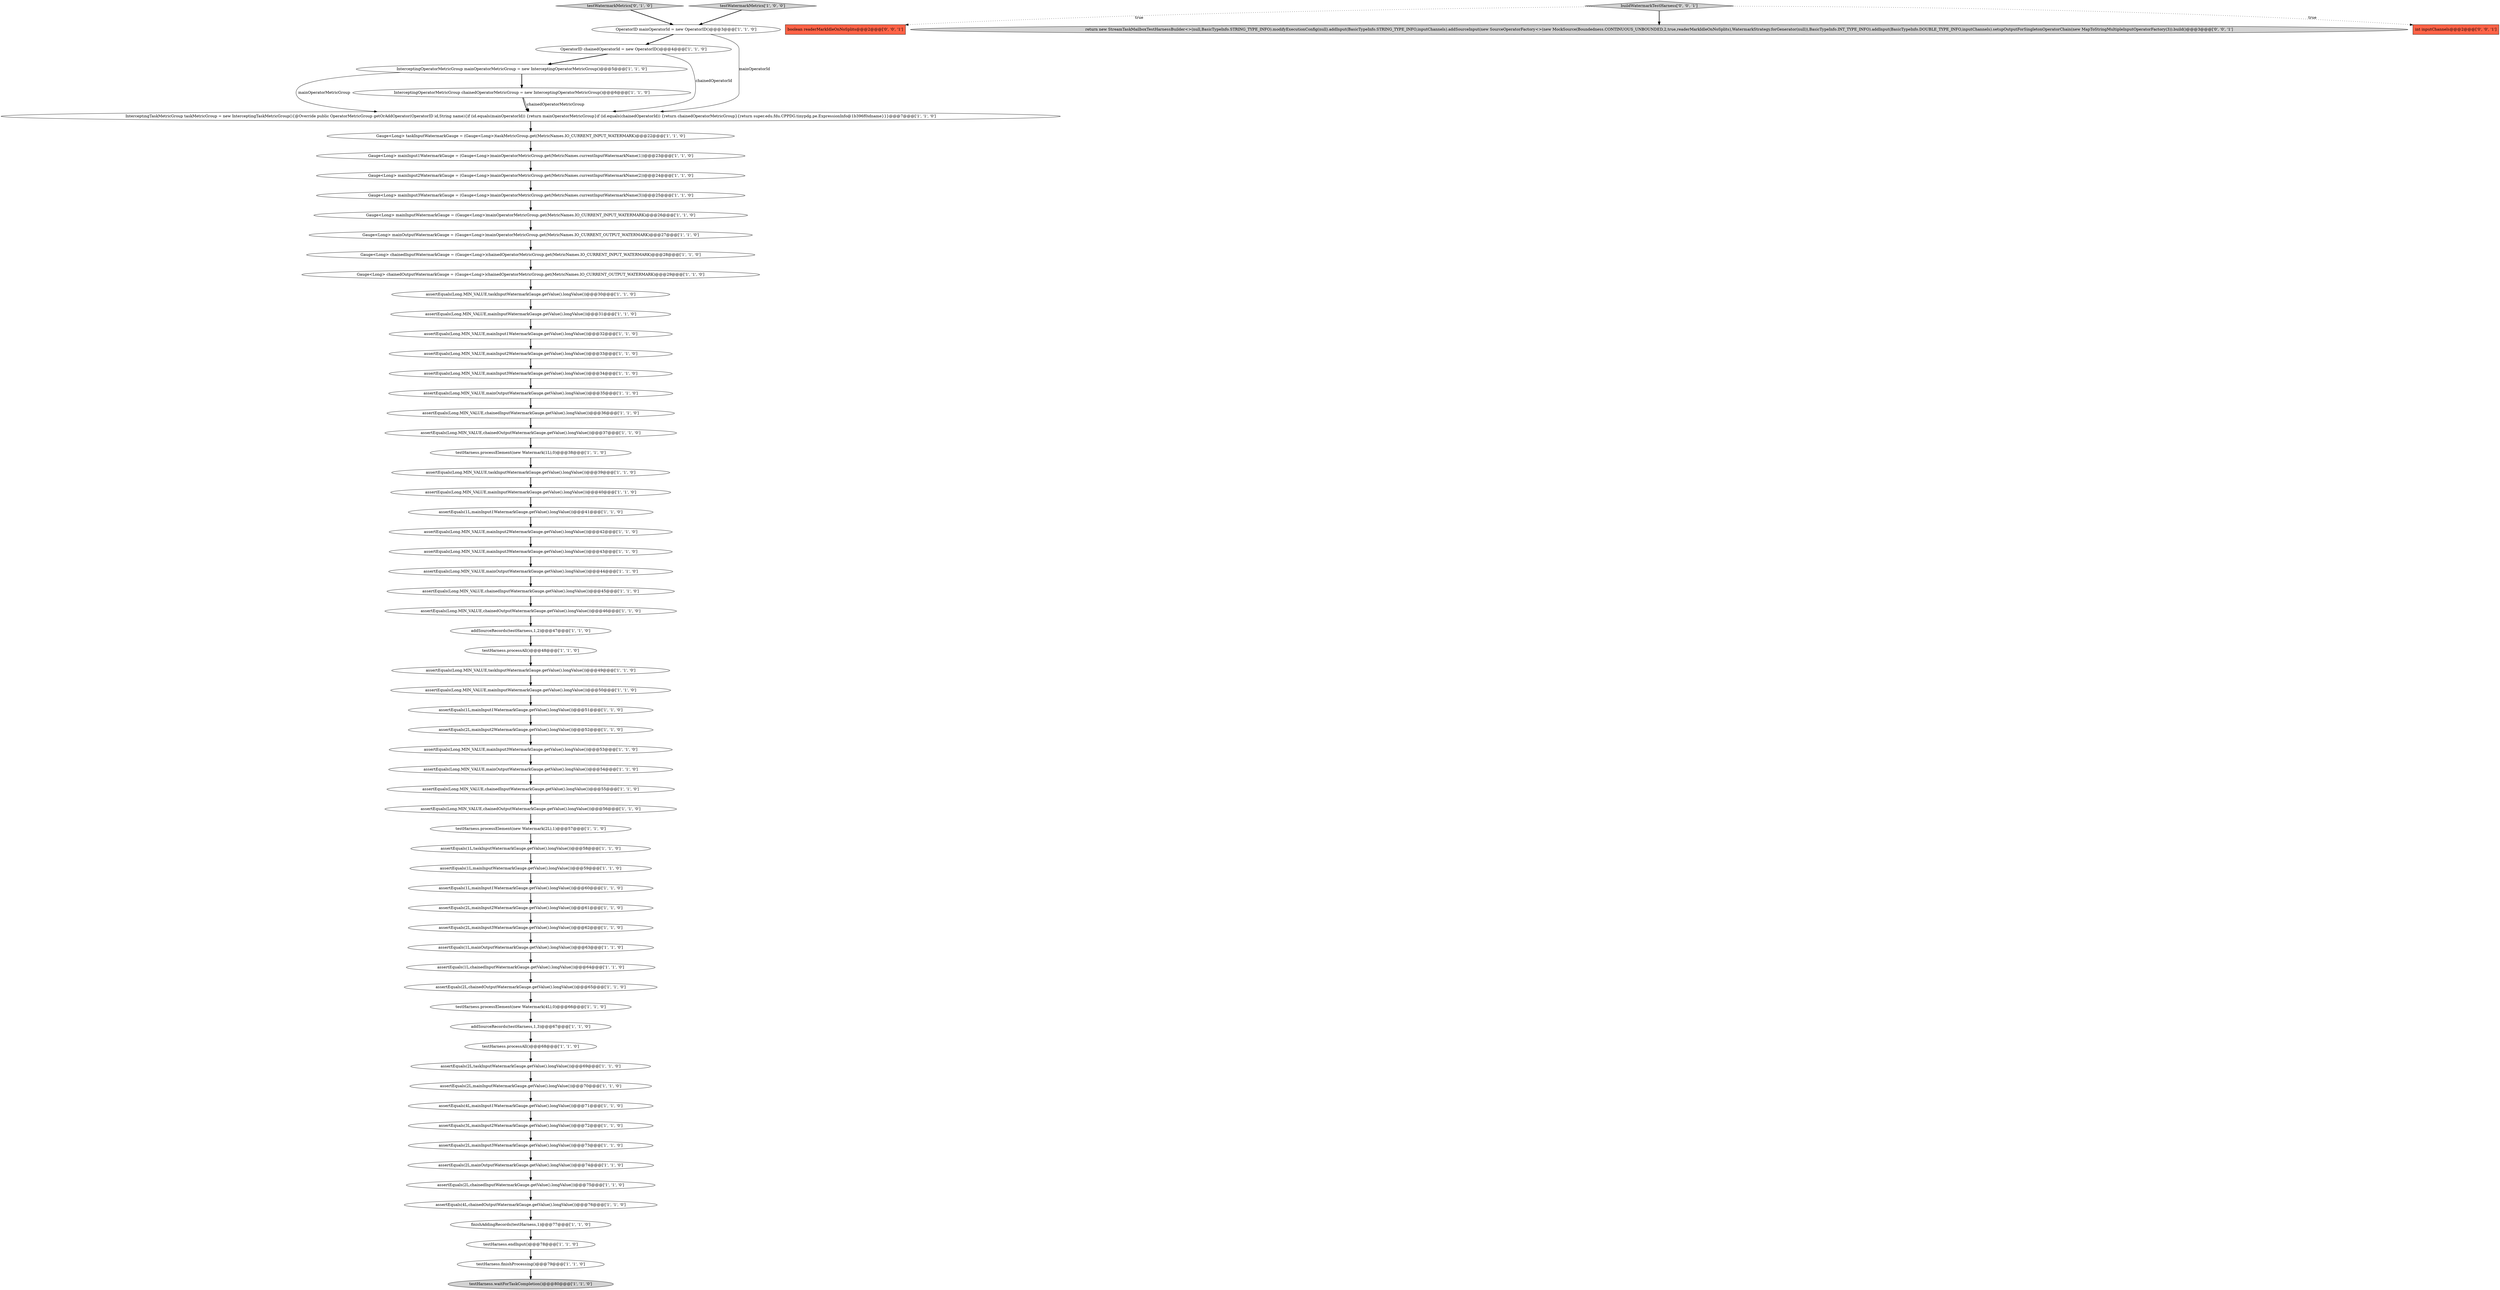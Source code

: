 digraph {
8 [style = filled, label = "Gauge<Long> taskInputWatermarkGauge = (Gauge<Long>)taskMetricGroup.get(MetricNames.IO_CURRENT_INPUT_WATERMARK)@@@22@@@['1', '1', '0']", fillcolor = white, shape = ellipse image = "AAA0AAABBB1BBB"];
53 [style = filled, label = "assertEquals(Long.MIN_VALUE,mainOutputWatermarkGauge.getValue().longValue())@@@54@@@['1', '1', '0']", fillcolor = white, shape = ellipse image = "AAA0AAABBB1BBB"];
16 [style = filled, label = "assertEquals(1L,mainInputWatermarkGauge.getValue().longValue())@@@59@@@['1', '1', '0']", fillcolor = white, shape = ellipse image = "AAA0AAABBB1BBB"];
26 [style = filled, label = "testHarness.processElement(new Watermark(1L),0)@@@38@@@['1', '1', '0']", fillcolor = white, shape = ellipse image = "AAA0AAABBB1BBB"];
44 [style = filled, label = "assertEquals(Long.MIN_VALUE,chainedInputWatermarkGauge.getValue().longValue())@@@36@@@['1', '1', '0']", fillcolor = white, shape = ellipse image = "AAA0AAABBB1BBB"];
31 [style = filled, label = "assertEquals(Long.MIN_VALUE,mainInput3WatermarkGauge.getValue().longValue())@@@53@@@['1', '1', '0']", fillcolor = white, shape = ellipse image = "AAA0AAABBB1BBB"];
1 [style = filled, label = "OperatorID chainedOperatorId = new OperatorID()@@@4@@@['1', '1', '0']", fillcolor = white, shape = ellipse image = "AAA0AAABBB1BBB"];
51 [style = filled, label = "assertEquals(2L,mainInput3WatermarkGauge.getValue().longValue())@@@73@@@['1', '1', '0']", fillcolor = white, shape = ellipse image = "AAA0AAABBB1BBB"];
20 [style = filled, label = "Gauge<Long> mainInput1WatermarkGauge = (Gauge<Long>)mainOperatorMetricGroup.get(MetricNames.currentInputWatermarkName(1))@@@23@@@['1', '1', '0']", fillcolor = white, shape = ellipse image = "AAA0AAABBB1BBB"];
50 [style = filled, label = "assertEquals(Long.MIN_VALUE,mainInput3WatermarkGauge.getValue().longValue())@@@43@@@['1', '1', '0']", fillcolor = white, shape = ellipse image = "AAA0AAABBB1BBB"];
55 [style = filled, label = "assertEquals(Long.MIN_VALUE,chainedInputWatermarkGauge.getValue().longValue())@@@55@@@['1', '1', '0']", fillcolor = white, shape = ellipse image = "AAA0AAABBB1BBB"];
46 [style = filled, label = "assertEquals(1L,taskInputWatermarkGauge.getValue().longValue())@@@58@@@['1', '1', '0']", fillcolor = white, shape = ellipse image = "AAA0AAABBB1BBB"];
47 [style = filled, label = "assertEquals(Long.MIN_VALUE,mainInput2WatermarkGauge.getValue().longValue())@@@42@@@['1', '1', '0']", fillcolor = white, shape = ellipse image = "AAA0AAABBB1BBB"];
36 [style = filled, label = "Gauge<Long> mainInputWatermarkGauge = (Gauge<Long>)mainOperatorMetricGroup.get(MetricNames.IO_CURRENT_INPUT_WATERMARK)@@@26@@@['1', '1', '0']", fillcolor = white, shape = ellipse image = "AAA0AAABBB1BBB"];
58 [style = filled, label = "assertEquals(Long.MIN_VALUE,mainInputWatermarkGauge.getValue().longValue())@@@31@@@['1', '1', '0']", fillcolor = white, shape = ellipse image = "AAA0AAABBB1BBB"];
4 [style = filled, label = "assertEquals(2L,mainInput3WatermarkGauge.getValue().longValue())@@@62@@@['1', '1', '0']", fillcolor = white, shape = ellipse image = "AAA0AAABBB1BBB"];
29 [style = filled, label = "InterceptingOperatorMetricGroup mainOperatorMetricGroup = new InterceptingOperatorMetricGroup()@@@5@@@['1', '1', '0']", fillcolor = white, shape = ellipse image = "AAA0AAABBB1BBB"];
59 [style = filled, label = "assertEquals(Long.MIN_VALUE,taskInputWatermarkGauge.getValue().longValue())@@@30@@@['1', '1', '0']", fillcolor = white, shape = ellipse image = "AAA0AAABBB1BBB"];
66 [style = filled, label = "boolean readerMarkIdleOnNoSplits@@@2@@@['0', '0', '1']", fillcolor = tomato, shape = box image = "AAA0AAABBB3BBB"];
9 [style = filled, label = "assertEquals(2L,taskInputWatermarkGauge.getValue().longValue())@@@69@@@['1', '1', '0']", fillcolor = white, shape = ellipse image = "AAA0AAABBB1BBB"];
33 [style = filled, label = "assertEquals(Long.MIN_VALUE,chainedOutputWatermarkGauge.getValue().longValue())@@@56@@@['1', '1', '0']", fillcolor = white, shape = ellipse image = "AAA0AAABBB1BBB"];
67 [style = filled, label = "return new StreamTaskMailboxTestHarnessBuilder<>(null,BasicTypeInfo.STRING_TYPE_INFO).modifyExecutionConfig(null).addInput(BasicTypeInfo.STRING_TYPE_INFO,inputChannels).addSourceInput(new SourceOperatorFactory<>(new MockSource(Boundedness.CONTINUOUS_UNBOUNDED,2,true,readerMarkIdleOnNoSplits),WatermarkStrategy.forGenerator(null)),BasicTypeInfo.INT_TYPE_INFO).addInput(BasicTypeInfo.DOUBLE_TYPE_INFO,inputChannels).setupOutputForSingletonOperatorChain(new MapToStringMultipleInputOperatorFactory(3)).build()@@@3@@@['0', '0', '1']", fillcolor = lightgray, shape = ellipse image = "AAA0AAABBB3BBB"];
69 [style = filled, label = "int inputChannels@@@2@@@['0', '0', '1']", fillcolor = tomato, shape = box image = "AAA0AAABBB3BBB"];
52 [style = filled, label = "finishAddingRecords(testHarness,1)@@@77@@@['1', '1', '0']", fillcolor = white, shape = ellipse image = "AAA0AAABBB1BBB"];
24 [style = filled, label = "assertEquals(4L,mainInput1WatermarkGauge.getValue().longValue())@@@71@@@['1', '1', '0']", fillcolor = white, shape = ellipse image = "AAA0AAABBB1BBB"];
41 [style = filled, label = "assertEquals(Long.MIN_VALUE,mainOutputWatermarkGauge.getValue().longValue())@@@44@@@['1', '1', '0']", fillcolor = white, shape = ellipse image = "AAA0AAABBB1BBB"];
48 [style = filled, label = "assertEquals(4L,chainedOutputWatermarkGauge.getValue().longValue())@@@76@@@['1', '1', '0']", fillcolor = white, shape = ellipse image = "AAA0AAABBB1BBB"];
12 [style = filled, label = "testHarness.waitForTaskCompletion()@@@80@@@['1', '1', '0']", fillcolor = lightgray, shape = ellipse image = "AAA0AAABBB1BBB"];
37 [style = filled, label = "assertEquals(1L,mainInput1WatermarkGauge.getValue().longValue())@@@41@@@['1', '1', '0']", fillcolor = white, shape = ellipse image = "AAA0AAABBB1BBB"];
40 [style = filled, label = "assertEquals(Long.MIN_VALUE,mainInput1WatermarkGauge.getValue().longValue())@@@32@@@['1', '1', '0']", fillcolor = white, shape = ellipse image = "AAA0AAABBB1BBB"];
3 [style = filled, label = "InterceptingTaskMetricGroup taskMetricGroup = new InterceptingTaskMetricGroup(){@Override public OperatorMetricGroup getOrAddOperator(OperatorID id,String name){if (id.equals(mainOperatorId)) {return mainOperatorMetricGroup}if (id.equals(chainedOperatorId)) {return chainedOperatorMetricGroup}{return super.edu.fdu.CPPDG.tinypdg.pe.ExpressionInfo@1b396f0idname}}}@@@7@@@['1', '1', '0']", fillcolor = white, shape = ellipse image = "AAA0AAABBB1BBB"];
43 [style = filled, label = "assertEquals(1L,mainInput1WatermarkGauge.getValue().longValue())@@@51@@@['1', '1', '0']", fillcolor = white, shape = ellipse image = "AAA0AAABBB1BBB"];
10 [style = filled, label = "assertEquals(Long.MIN_VALUE,mainInput2WatermarkGauge.getValue().longValue())@@@33@@@['1', '1', '0']", fillcolor = white, shape = ellipse image = "AAA0AAABBB1BBB"];
18 [style = filled, label = "assertEquals(Long.MIN_VALUE,chainedInputWatermarkGauge.getValue().longValue())@@@45@@@['1', '1', '0']", fillcolor = white, shape = ellipse image = "AAA0AAABBB1BBB"];
11 [style = filled, label = "addSourceRecords(testHarness,1,2)@@@47@@@['1', '1', '0']", fillcolor = white, shape = ellipse image = "AAA0AAABBB1BBB"];
32 [style = filled, label = "assertEquals(Long.MIN_VALUE,taskInputWatermarkGauge.getValue().longValue())@@@39@@@['1', '1', '0']", fillcolor = white, shape = ellipse image = "AAA0AAABBB1BBB"];
34 [style = filled, label = "assertEquals(Long.MIN_VALUE,chainedOutputWatermarkGauge.getValue().longValue())@@@37@@@['1', '1', '0']", fillcolor = white, shape = ellipse image = "AAA0AAABBB1BBB"];
38 [style = filled, label = "assertEquals(3L,mainInput2WatermarkGauge.getValue().longValue())@@@72@@@['1', '1', '0']", fillcolor = white, shape = ellipse image = "AAA0AAABBB1BBB"];
56 [style = filled, label = "assertEquals(2L,mainOutputWatermarkGauge.getValue().longValue())@@@74@@@['1', '1', '0']", fillcolor = white, shape = ellipse image = "AAA0AAABBB1BBB"];
7 [style = filled, label = "assertEquals(2L,mainInput2WatermarkGauge.getValue().longValue())@@@52@@@['1', '1', '0']", fillcolor = white, shape = ellipse image = "AAA0AAABBB1BBB"];
65 [style = filled, label = "testWatermarkMetrics['0', '1', '0']", fillcolor = lightgray, shape = diamond image = "AAA0AAABBB2BBB"];
28 [style = filled, label = "testHarness.processAll()@@@48@@@['1', '1', '0']", fillcolor = white, shape = ellipse image = "AAA0AAABBB1BBB"];
17 [style = filled, label = "assertEquals(Long.MIN_VALUE,mainInput3WatermarkGauge.getValue().longValue())@@@34@@@['1', '1', '0']", fillcolor = white, shape = ellipse image = "AAA0AAABBB1BBB"];
19 [style = filled, label = "assertEquals(1L,chainedInputWatermarkGauge.getValue().longValue())@@@64@@@['1', '1', '0']", fillcolor = white, shape = ellipse image = "AAA0AAABBB1BBB"];
49 [style = filled, label = "assertEquals(Long.MIN_VALUE,mainInputWatermarkGauge.getValue().longValue())@@@40@@@['1', '1', '0']", fillcolor = white, shape = ellipse image = "AAA0AAABBB1BBB"];
60 [style = filled, label = "assertEquals(Long.MIN_VALUE,chainedOutputWatermarkGauge.getValue().longValue())@@@46@@@['1', '1', '0']", fillcolor = white, shape = ellipse image = "AAA0AAABBB1BBB"];
5 [style = filled, label = "testHarness.finishProcessing()@@@79@@@['1', '1', '0']", fillcolor = white, shape = ellipse image = "AAA0AAABBB1BBB"];
63 [style = filled, label = "testHarness.processElement(new Watermark(2L),1)@@@57@@@['1', '1', '0']", fillcolor = white, shape = ellipse image = "AAA0AAABBB1BBB"];
62 [style = filled, label = "testHarness.endInput()@@@78@@@['1', '1', '0']", fillcolor = white, shape = ellipse image = "AAA0AAABBB1BBB"];
30 [style = filled, label = "assertEquals(2L,chainedOutputWatermarkGauge.getValue().longValue())@@@65@@@['1', '1', '0']", fillcolor = white, shape = ellipse image = "AAA0AAABBB1BBB"];
42 [style = filled, label = "Gauge<Long> chainedOutputWatermarkGauge = (Gauge<Long>)chainedOperatorMetricGroup.get(MetricNames.IO_CURRENT_OUTPUT_WATERMARK)@@@29@@@['1', '1', '0']", fillcolor = white, shape = ellipse image = "AAA0AAABBB1BBB"];
68 [style = filled, label = "buildWatermarkTestHarness['0', '0', '1']", fillcolor = lightgray, shape = diamond image = "AAA0AAABBB3BBB"];
39 [style = filled, label = "testHarness.processElement(new Watermark(4L),0)@@@66@@@['1', '1', '0']", fillcolor = white, shape = ellipse image = "AAA0AAABBB1BBB"];
21 [style = filled, label = "assertEquals(Long.MIN_VALUE,taskInputWatermarkGauge.getValue().longValue())@@@49@@@['1', '1', '0']", fillcolor = white, shape = ellipse image = "AAA0AAABBB1BBB"];
45 [style = filled, label = "OperatorID mainOperatorId = new OperatorID()@@@3@@@['1', '1', '0']", fillcolor = white, shape = ellipse image = "AAA0AAABBB1BBB"];
22 [style = filled, label = "assertEquals(2L,mainInput2WatermarkGauge.getValue().longValue())@@@61@@@['1', '1', '0']", fillcolor = white, shape = ellipse image = "AAA0AAABBB1BBB"];
25 [style = filled, label = "testWatermarkMetrics['1', '0', '0']", fillcolor = lightgray, shape = diamond image = "AAA0AAABBB1BBB"];
14 [style = filled, label = "assertEquals(2L,chainedInputWatermarkGauge.getValue().longValue())@@@75@@@['1', '1', '0']", fillcolor = white, shape = ellipse image = "AAA0AAABBB1BBB"];
27 [style = filled, label = "Gauge<Long> chainedInputWatermarkGauge = (Gauge<Long>)chainedOperatorMetricGroup.get(MetricNames.IO_CURRENT_INPUT_WATERMARK)@@@28@@@['1', '1', '0']", fillcolor = white, shape = ellipse image = "AAA0AAABBB1BBB"];
54 [style = filled, label = "Gauge<Long> mainOutputWatermarkGauge = (Gauge<Long>)mainOperatorMetricGroup.get(MetricNames.IO_CURRENT_OUTPUT_WATERMARK)@@@27@@@['1', '1', '0']", fillcolor = white, shape = ellipse image = "AAA0AAABBB1BBB"];
57 [style = filled, label = "assertEquals(1L,mainOutputWatermarkGauge.getValue().longValue())@@@63@@@['1', '1', '0']", fillcolor = white, shape = ellipse image = "AAA0AAABBB1BBB"];
35 [style = filled, label = "InterceptingOperatorMetricGroup chainedOperatorMetricGroup = new InterceptingOperatorMetricGroup()@@@6@@@['1', '1', '0']", fillcolor = white, shape = ellipse image = "AAA0AAABBB1BBB"];
64 [style = filled, label = "testHarness.processAll()@@@68@@@['1', '1', '0']", fillcolor = white, shape = ellipse image = "AAA0AAABBB1BBB"];
2 [style = filled, label = "assertEquals(2L,mainInputWatermarkGauge.getValue().longValue())@@@70@@@['1', '1', '0']", fillcolor = white, shape = ellipse image = "AAA0AAABBB1BBB"];
13 [style = filled, label = "assertEquals(Long.MIN_VALUE,mainOutputWatermarkGauge.getValue().longValue())@@@35@@@['1', '1', '0']", fillcolor = white, shape = ellipse image = "AAA0AAABBB1BBB"];
61 [style = filled, label = "assertEquals(Long.MIN_VALUE,mainInputWatermarkGauge.getValue().longValue())@@@50@@@['1', '1', '0']", fillcolor = white, shape = ellipse image = "AAA0AAABBB1BBB"];
6 [style = filled, label = "Gauge<Long> mainInput2WatermarkGauge = (Gauge<Long>)mainOperatorMetricGroup.get(MetricNames.currentInputWatermarkName(2))@@@24@@@['1', '1', '0']", fillcolor = white, shape = ellipse image = "AAA0AAABBB1BBB"];
23 [style = filled, label = "addSourceRecords(testHarness,1,3)@@@67@@@['1', '1', '0']", fillcolor = white, shape = ellipse image = "AAA0AAABBB1BBB"];
0 [style = filled, label = "Gauge<Long> mainInput3WatermarkGauge = (Gauge<Long>)mainOperatorMetricGroup.get(MetricNames.currentInputWatermarkName(3))@@@25@@@['1', '1', '0']", fillcolor = white, shape = ellipse image = "AAA0AAABBB1BBB"];
15 [style = filled, label = "assertEquals(1L,mainInput1WatermarkGauge.getValue().longValue())@@@60@@@['1', '1', '0']", fillcolor = white, shape = ellipse image = "AAA0AAABBB1BBB"];
53->55 [style = bold, label=""];
40->10 [style = bold, label=""];
11->28 [style = bold, label=""];
16->15 [style = bold, label=""];
64->9 [style = bold, label=""];
49->37 [style = bold, label=""];
54->27 [style = bold, label=""];
46->16 [style = bold, label=""];
26->32 [style = bold, label=""];
61->43 [style = bold, label=""];
35->3 [style = bold, label=""];
65->45 [style = bold, label=""];
68->67 [style = bold, label=""];
35->3 [style = solid, label="chainedOperatorMetricGroup"];
25->45 [style = bold, label=""];
4->57 [style = bold, label=""];
9->2 [style = bold, label=""];
14->48 [style = bold, label=""];
38->51 [style = bold, label=""];
32->49 [style = bold, label=""];
62->5 [style = bold, label=""];
13->44 [style = bold, label=""];
57->19 [style = bold, label=""];
18->60 [style = bold, label=""];
1->3 [style = solid, label="chainedOperatorId"];
58->40 [style = bold, label=""];
68->69 [style = dotted, label="true"];
51->56 [style = bold, label=""];
10->17 [style = bold, label=""];
6->0 [style = bold, label=""];
24->38 [style = bold, label=""];
7->31 [style = bold, label=""];
20->6 [style = bold, label=""];
59->58 [style = bold, label=""];
33->63 [style = bold, label=""];
47->50 [style = bold, label=""];
68->66 [style = dotted, label="true"];
0->36 [style = bold, label=""];
15->22 [style = bold, label=""];
27->42 [style = bold, label=""];
22->4 [style = bold, label=""];
43->7 [style = bold, label=""];
45->1 [style = bold, label=""];
48->52 [style = bold, label=""];
28->21 [style = bold, label=""];
8->20 [style = bold, label=""];
63->46 [style = bold, label=""];
34->26 [style = bold, label=""];
5->12 [style = bold, label=""];
3->8 [style = bold, label=""];
31->53 [style = bold, label=""];
39->23 [style = bold, label=""];
44->34 [style = bold, label=""];
60->11 [style = bold, label=""];
30->39 [style = bold, label=""];
23->64 [style = bold, label=""];
52->62 [style = bold, label=""];
17->13 [style = bold, label=""];
29->35 [style = bold, label=""];
36->54 [style = bold, label=""];
2->24 [style = bold, label=""];
1->29 [style = bold, label=""];
56->14 [style = bold, label=""];
45->3 [style = solid, label="mainOperatorId"];
29->3 [style = solid, label="mainOperatorMetricGroup"];
50->41 [style = bold, label=""];
42->59 [style = bold, label=""];
41->18 [style = bold, label=""];
21->61 [style = bold, label=""];
55->33 [style = bold, label=""];
37->47 [style = bold, label=""];
19->30 [style = bold, label=""];
}
